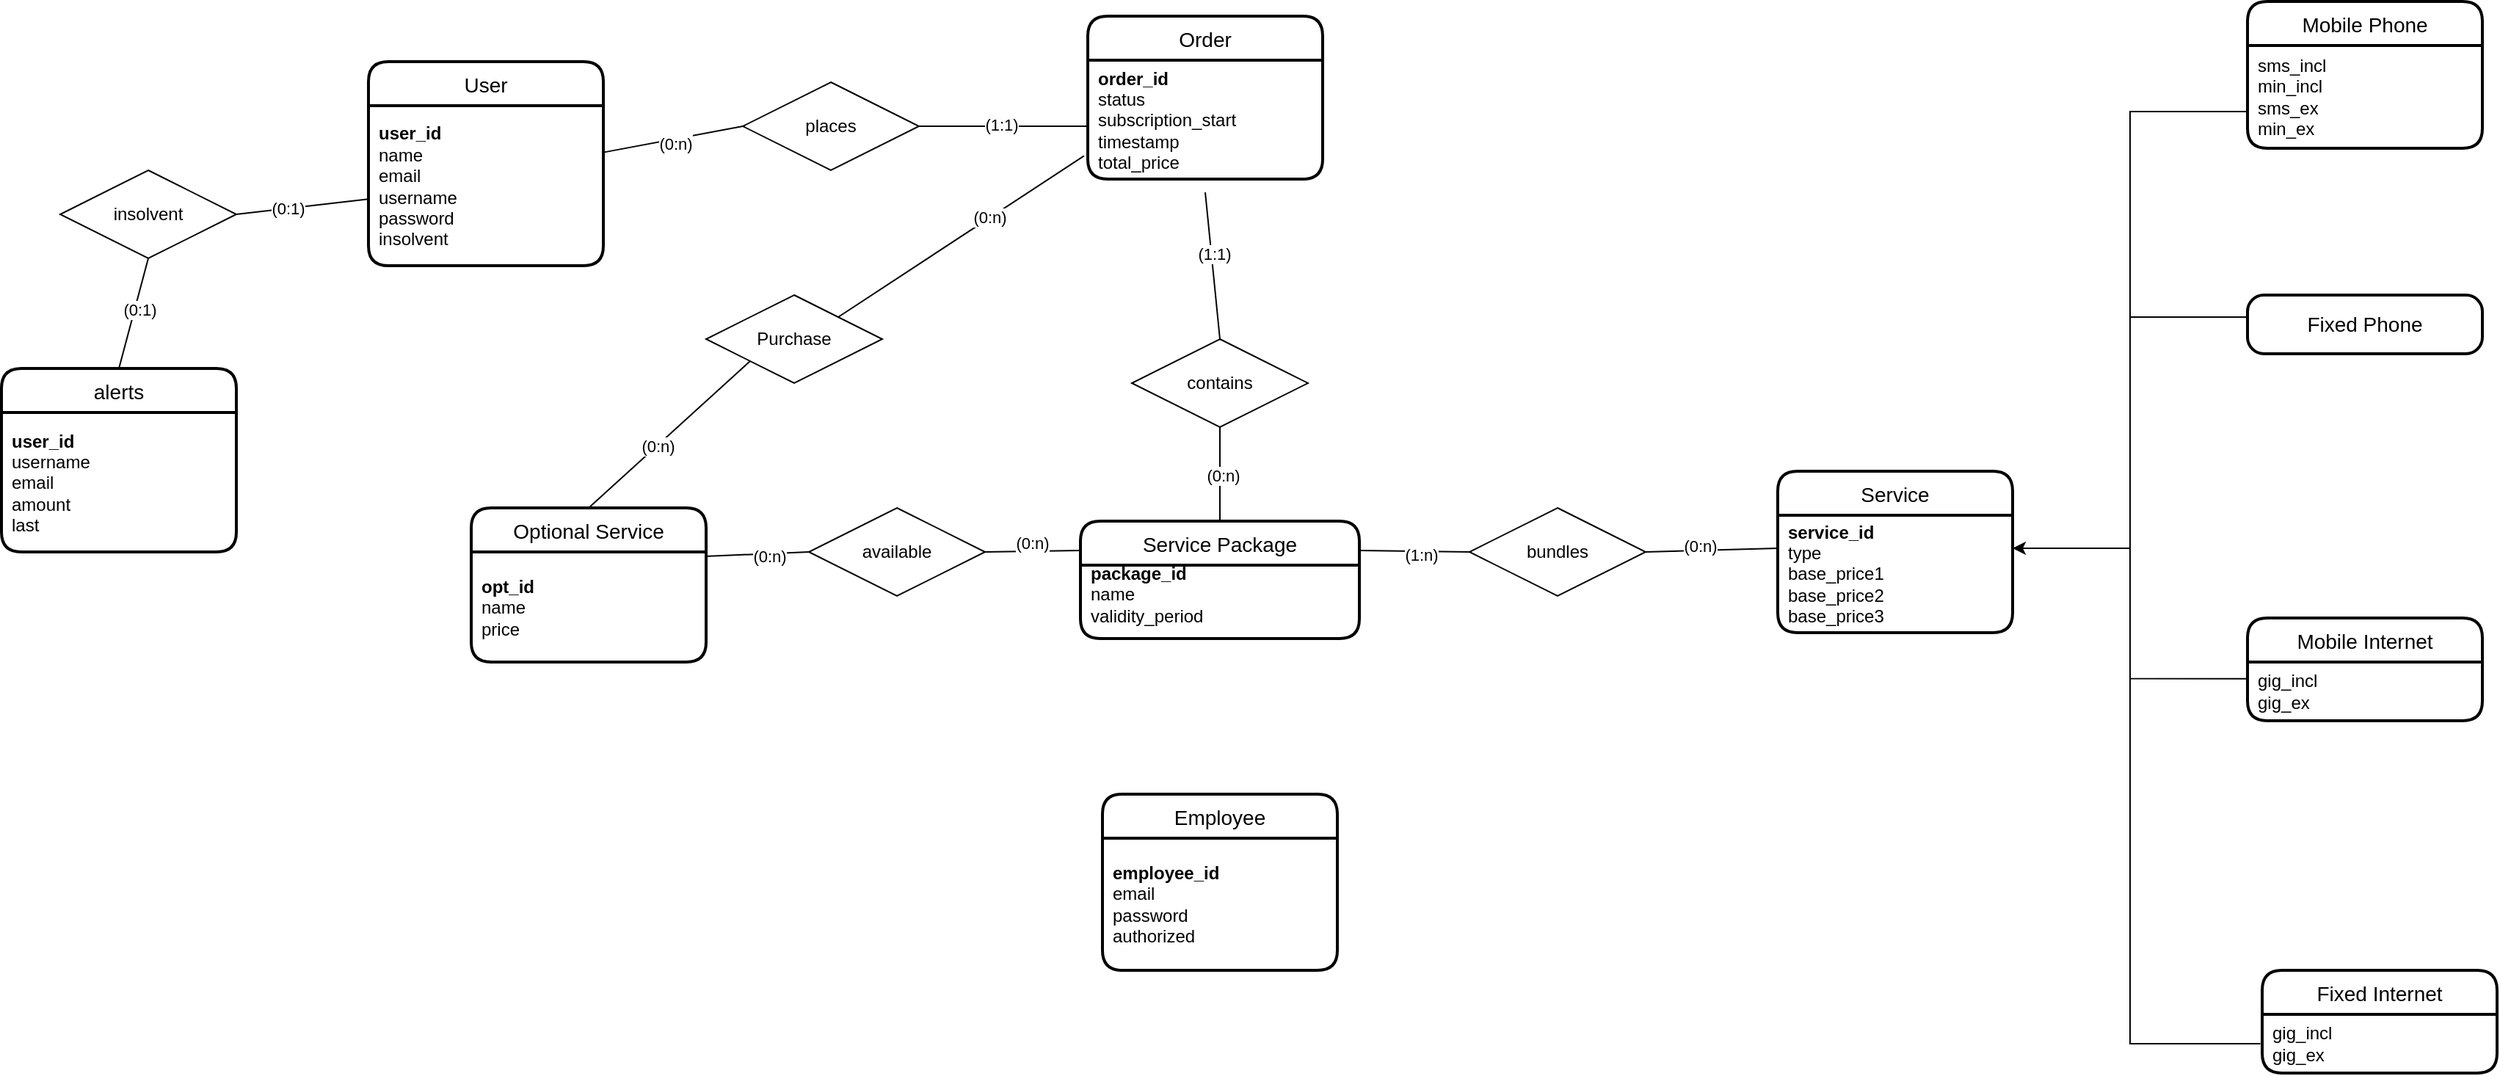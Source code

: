 <mxfile version="16.6.1" type="device"><diagram id="R2lEEEUBdFMjLlhIrx00" name="Page-1"><mxGraphModel dx="1550" dy="816" grid="1" gridSize="10" guides="1" tooltips="1" connect="1" arrows="1" fold="1" page="1" pageScale="1" pageWidth="850" pageHeight="1100" math="0" shadow="0" extFonts="Permanent Marker^https://fonts.googleapis.com/css?family=Permanent+Marker"><root><mxCell id="0"/><mxCell id="1" parent="0"/><mxCell id="_G4MBlrkE42JxyzQ9q7q-78" style="edgeStyle=none;rounded=0;orthogonalLoop=1;jettySize=auto;html=1;exitX=0;exitY=0.5;exitDx=0;exitDy=0;entryX=0.996;entryY=0.293;entryDx=0;entryDy=0;endArrow=none;endFill=0;strokeColor=default;entryPerimeter=0;" parent="1" source="_G4MBlrkE42JxyzQ9q7q-25" target="_G4MBlrkE42JxyzQ9q7q-95" edge="1"><mxGeometry relative="1" as="geometry"><mxPoint x="670" y="106" as="targetPoint"/></mxGeometry></mxCell><mxCell id="_G4MBlrkE42JxyzQ9q7q-110" value="(0:n)" style="edgeLabel;html=1;align=center;verticalAlign=middle;resizable=0;points=[];" parent="_G4MBlrkE42JxyzQ9q7q-78" vertex="1" connectable="0"><mxGeometry x="-0.014" y="3" relative="1" as="geometry"><mxPoint as="offset"/></mxGeometry></mxCell><mxCell id="_G4MBlrkE42JxyzQ9q7q-79" style="edgeStyle=none;rounded=0;orthogonalLoop=1;jettySize=auto;html=1;exitX=1;exitY=0.5;exitDx=0;exitDy=0;entryX=0;entryY=0.5;entryDx=0;entryDy=0;endArrow=none;endFill=0;strokeColor=default;" parent="1" source="_G4MBlrkE42JxyzQ9q7q-25" edge="1"><mxGeometry relative="1" as="geometry"><mxPoint x="1010" y="105" as="targetPoint"/></mxGeometry></mxCell><mxCell id="_G4MBlrkE42JxyzQ9q7q-111" value="(1:1)" style="edgeLabel;html=1;align=center;verticalAlign=middle;resizable=0;points=[];" parent="_G4MBlrkE42JxyzQ9q7q-79" vertex="1" connectable="0"><mxGeometry x="-0.038" y="1" relative="1" as="geometry"><mxPoint as="offset"/></mxGeometry></mxCell><mxCell id="_G4MBlrkE42JxyzQ9q7q-25" value="places" style="shape=rhombus;perimeter=rhombusPerimeter;whiteSpace=wrap;html=1;align=center;" parent="1" vertex="1"><mxGeometry x="775" y="75" width="120" height="60" as="geometry"/></mxCell><mxCell id="_G4MBlrkE42JxyzQ9q7q-81" style="edgeStyle=none;rounded=0;orthogonalLoop=1;jettySize=auto;html=1;exitX=0.5;exitY=1;exitDx=0;exitDy=0;entryX=0.5;entryY=0;entryDx=0;entryDy=0;endArrow=none;endFill=0;strokeColor=default;" parent="1" source="_G4MBlrkE42JxyzQ9q7q-29" target="_G4MBlrkE42JxyzQ9q7q-53" edge="1"><mxGeometry relative="1" as="geometry"/></mxCell><mxCell id="_G4MBlrkE42JxyzQ9q7q-113" value="&lt;div&gt;(0:n)&lt;/div&gt;" style="edgeLabel;html=1;align=center;verticalAlign=middle;resizable=0;points=[];" parent="_G4MBlrkE42JxyzQ9q7q-81" vertex="1" connectable="0"><mxGeometry x="0.028" y="2" relative="1" as="geometry"><mxPoint as="offset"/></mxGeometry></mxCell><mxCell id="_G4MBlrkE42JxyzQ9q7q-29" value="contains" style="shape=rhombus;perimeter=rhombusPerimeter;whiteSpace=wrap;html=1;align=center;" parent="1" vertex="1"><mxGeometry x="1040" y="250" width="120" height="60" as="geometry"/></mxCell><mxCell id="_G4MBlrkE42JxyzQ9q7q-51" value="Order" style="swimlane;childLayout=stackLayout;horizontal=1;startSize=30;horizontalStack=0;rounded=1;fontSize=14;fontStyle=0;strokeWidth=2;resizeParent=0;resizeLast=1;shadow=0;dashed=0;align=center;" parent="1" vertex="1"><mxGeometry x="1010" y="30" width="160" height="111" as="geometry"/></mxCell><mxCell id="_G4MBlrkE42JxyzQ9q7q-98" value="&lt;div&gt;&lt;b&gt;order_id&lt;/b&gt;&lt;/div&gt;&lt;div&gt;status&lt;/div&gt;&lt;div&gt;subscription_start&lt;/div&gt;&lt;div&gt;timestamp&lt;/div&gt;&lt;div&gt;total_price&lt;br&gt;&lt;/div&gt;" style="text;html=1;align=left;verticalAlign=middle;resizable=0;points=[];autosize=1;strokeColor=none;fillColor=none;spacingLeft=5;" parent="_G4MBlrkE42JxyzQ9q7q-51" vertex="1"><mxGeometry y="30" width="160" height="81" as="geometry"/></mxCell><mxCell id="_G4MBlrkE42JxyzQ9q7q-53" value="Service Package" style="swimlane;childLayout=stackLayout;horizontal=1;startSize=30;horizontalStack=0;rounded=1;fontSize=14;fontStyle=0;strokeWidth=2;resizeParent=0;resizeLast=1;shadow=0;dashed=0;align=center;" parent="1" vertex="1"><mxGeometry x="1005" y="374" width="190" height="80" as="geometry"/></mxCell><mxCell id="_G4MBlrkE42JxyzQ9q7q-99" value="&lt;div align=&quot;left&quot;&gt;&lt;b&gt;package_id&lt;/b&gt;&lt;/div&gt;&lt;div align=&quot;left&quot;&gt;name&lt;/div&gt;&lt;div align=&quot;left&quot;&gt;validity_period&lt;/div&gt;" style="text;html=1;align=left;verticalAlign=middle;resizable=0;points=[];autosize=1;strokeColor=none;fillColor=none;spacingLeft=5;" parent="_G4MBlrkE42JxyzQ9q7q-53" vertex="1"><mxGeometry y="30" width="190" height="40" as="geometry"/></mxCell><mxCell id="_G4MBlrkE42JxyzQ9q7q-54" value="&#xA;&#xA;" style="align=left;strokeColor=none;fillColor=none;spacingLeft=4;fontSize=12;verticalAlign=top;resizable=0;rotatable=0;part=1;" parent="_G4MBlrkE42JxyzQ9q7q-53" vertex="1"><mxGeometry y="70" width="190" height="10" as="geometry"/></mxCell><mxCell id="_G4MBlrkE42JxyzQ9q7q-55" value="Employee" style="swimlane;childLayout=stackLayout;horizontal=1;startSize=30;horizontalStack=0;rounded=1;fontSize=14;fontStyle=0;strokeWidth=2;resizeParent=0;resizeLast=1;shadow=0;dashed=0;align=center;" parent="1" vertex="1"><mxGeometry x="1020" y="560" width="160" height="120" as="geometry"/></mxCell><mxCell id="_G4MBlrkE42JxyzQ9q7q-102" value="&lt;div align=&quot;left&quot;&gt;&lt;b&gt;employee_id&lt;/b&gt;&lt;/div&gt;&lt;div align=&quot;left&quot;&gt;email&lt;/div&gt;&lt;div align=&quot;left&quot;&gt;password&lt;/div&gt;&lt;div align=&quot;left&quot;&gt;authorized&lt;br&gt;&lt;/div&gt;" style="text;html=1;align=left;verticalAlign=middle;resizable=0;points=[];autosize=1;strokeColor=none;fillColor=none;spacingLeft=5;" parent="_G4MBlrkE42JxyzQ9q7q-55" vertex="1"><mxGeometry y="30" width="160" height="90" as="geometry"/></mxCell><mxCell id="_G4MBlrkE42JxyzQ9q7q-57" value="Fixed Internet" style="swimlane;childLayout=stackLayout;horizontal=1;startSize=30;horizontalStack=0;rounded=1;fontSize=14;fontStyle=0;strokeWidth=2;resizeParent=0;resizeLast=1;shadow=0;dashed=0;align=center;" parent="1" vertex="1"><mxGeometry x="1810" y="680" width="160" height="70" as="geometry"/></mxCell><mxCell id="_G4MBlrkE42JxyzQ9q7q-108" value="&lt;div align=&quot;left&quot;&gt;gig_incl&lt;/div&gt;&lt;div align=&quot;left&quot;&gt;gig_ex&lt;br&gt;&lt;/div&gt;" style="text;html=1;align=left;verticalAlign=middle;resizable=0;points=[];autosize=1;strokeColor=none;fillColor=none;spacingLeft=5;" parent="_G4MBlrkE42JxyzQ9q7q-57" vertex="1"><mxGeometry y="30" width="160" height="40" as="geometry"/></mxCell><mxCell id="_G4MBlrkE42JxyzQ9q7q-59" value="Mobile Internet" style="swimlane;childLayout=stackLayout;horizontal=1;startSize=30;horizontalStack=0;rounded=1;fontSize=14;fontStyle=0;strokeWidth=2;resizeParent=0;resizeLast=1;shadow=0;dashed=0;align=center;spacingLeft=0;" parent="1" vertex="1"><mxGeometry x="1800" y="440" width="160" height="70" as="geometry"/></mxCell><mxCell id="_G4MBlrkE42JxyzQ9q7q-107" value="&lt;div align=&quot;left&quot;&gt;gig_incl&lt;/div&gt;&lt;div align=&quot;left&quot;&gt;gig_ex&lt;br&gt;&lt;/div&gt;" style="text;html=1;align=left;verticalAlign=middle;resizable=0;points=[];autosize=1;strokeColor=none;fillColor=none;spacingLeft=5;" parent="_G4MBlrkE42JxyzQ9q7q-59" vertex="1"><mxGeometry y="30" width="160" height="40" as="geometry"/></mxCell><mxCell id="_G4MBlrkE42JxyzQ9q7q-63" value="Mobile Phone" style="swimlane;childLayout=stackLayout;horizontal=1;startSize=30;horizontalStack=0;rounded=1;fontSize=14;fontStyle=0;strokeWidth=2;resizeParent=0;resizeLast=1;shadow=0;dashed=0;align=center;spacingLeft=0;" parent="1" vertex="1"><mxGeometry x="1800" y="20" width="160" height="100" as="geometry"/></mxCell><mxCell id="_G4MBlrkE42JxyzQ9q7q-105" value="&lt;div align=&quot;left&quot;&gt;sms_incl&lt;/div&gt;&lt;div align=&quot;left&quot;&gt;min_incl&lt;/div&gt;&lt;div align=&quot;left&quot;&gt;sms_ex&lt;/div&gt;&lt;div align=&quot;left&quot;&gt;min_ex&lt;br&gt;&lt;/div&gt;" style="text;html=1;align=left;verticalAlign=middle;resizable=0;points=[];autosize=1;strokeColor=none;fillColor=none;spacingLeft=5;" parent="_G4MBlrkE42JxyzQ9q7q-63" vertex="1"><mxGeometry y="30" width="160" height="70" as="geometry"/></mxCell><mxCell id="_G4MBlrkE42JxyzQ9q7q-65" value="Optional Service" style="swimlane;childLayout=stackLayout;horizontal=1;startSize=30;horizontalStack=0;rounded=1;fontSize=14;fontStyle=0;strokeWidth=2;resizeParent=0;resizeLast=1;shadow=0;dashed=0;align=center;" parent="1" vertex="1"><mxGeometry x="590" y="365" width="160" height="105" as="geometry"/></mxCell><mxCell id="_G4MBlrkE42JxyzQ9q7q-101" value="&lt;div align=&quot;left&quot;&gt;&lt;b&gt;opt_id&lt;/b&gt;&lt;/div&gt;&lt;div align=&quot;left&quot;&gt;name&lt;/div&gt;&lt;div align=&quot;left&quot;&gt;price&lt;/div&gt;" style="text;html=1;align=left;verticalAlign=middle;resizable=0;points=[];autosize=1;strokeColor=none;fillColor=none;spacingLeft=5;" parent="_G4MBlrkE42JxyzQ9q7q-65" vertex="1"><mxGeometry y="30" width="160" height="75" as="geometry"/></mxCell><mxCell id="_G4MBlrkE42JxyzQ9q7q-67" value="Service" style="swimlane;childLayout=stackLayout;horizontal=1;startSize=30;horizontalStack=0;rounded=1;fontSize=14;fontStyle=0;strokeWidth=2;resizeParent=0;resizeLast=1;shadow=0;dashed=0;align=center;" parent="1" vertex="1"><mxGeometry x="1480" y="340" width="160" height="110" as="geometry"/></mxCell><mxCell id="_G4MBlrkE42JxyzQ9q7q-100" value="&lt;div align=&quot;left&quot;&gt;&lt;b&gt;service_id&lt;/b&gt;&lt;/div&gt;&lt;div align=&quot;left&quot;&gt;type&lt;/div&gt;&lt;div align=&quot;left&quot;&gt;base_price1&lt;br&gt;&lt;/div&gt;&lt;div align=&quot;left&quot;&gt;base_price2&lt;/div&gt;&lt;div align=&quot;left&quot;&gt;base_price3&lt;br&gt;&lt;/div&gt;" style="text;html=1;align=left;verticalAlign=middle;resizable=0;points=[];autosize=1;strokeColor=none;fillColor=none;spacingLeft=5;" parent="_G4MBlrkE42JxyzQ9q7q-67" vertex="1"><mxGeometry y="30" width="160" height="80" as="geometry"/></mxCell><mxCell id="_G4MBlrkE42JxyzQ9q7q-80" style="edgeStyle=none;rounded=0;orthogonalLoop=1;jettySize=auto;html=1;exitX=0.5;exitY=1;exitDx=0;exitDy=0;entryX=0.5;entryY=0;entryDx=0;entryDy=0;endArrow=none;endFill=0;strokeColor=default;" parent="1" target="_G4MBlrkE42JxyzQ9q7q-29" edge="1"><mxGeometry relative="1" as="geometry"><mxPoint x="1090" y="150" as="sourcePoint"/></mxGeometry></mxCell><mxCell id="_G4MBlrkE42JxyzQ9q7q-112" value="(1:1)" style="edgeLabel;html=1;align=center;verticalAlign=middle;resizable=0;points=[];" parent="_G4MBlrkE42JxyzQ9q7q-80" vertex="1" connectable="0"><mxGeometry x="-0.158" y="2" relative="1" as="geometry"><mxPoint as="offset"/></mxGeometry></mxCell><mxCell id="_G4MBlrkE42JxyzQ9q7q-85" style="edgeStyle=none;rounded=0;orthogonalLoop=1;jettySize=auto;html=1;exitX=1;exitY=0.5;exitDx=0;exitDy=0;entryX=0;entryY=0.25;entryDx=0;entryDy=0;endArrow=none;endFill=0;strokeColor=default;" parent="1" source="_G4MBlrkE42JxyzQ9q7q-82" edge="1"><mxGeometry relative="1" as="geometry"><mxPoint x="1480" y="392.5" as="targetPoint"/></mxGeometry></mxCell><mxCell id="_G4MBlrkE42JxyzQ9q7q-116" value="(0:n)" style="edgeLabel;html=1;align=center;verticalAlign=middle;resizable=0;points=[];" parent="_G4MBlrkE42JxyzQ9q7q-85" vertex="1" connectable="0"><mxGeometry x="-0.18" y="3" relative="1" as="geometry"><mxPoint as="offset"/></mxGeometry></mxCell><mxCell id="_G4MBlrkE42JxyzQ9q7q-82" value="bundles" style="shape=rhombus;perimeter=rhombusPerimeter;whiteSpace=wrap;html=1;align=center;" parent="1" vertex="1"><mxGeometry x="1270" y="365" width="120" height="60" as="geometry"/></mxCell><mxCell id="_G4MBlrkE42JxyzQ9q7q-87" style="edgeStyle=none;rounded=0;orthogonalLoop=1;jettySize=auto;html=1;exitX=0;exitY=0.5;exitDx=0;exitDy=0;entryX=0.995;entryY=0.04;entryDx=0;entryDy=0;endArrow=none;endFill=0;strokeColor=default;entryPerimeter=0;" parent="1" source="_G4MBlrkE42JxyzQ9q7q-83" target="_G4MBlrkE42JxyzQ9q7q-101" edge="1"><mxGeometry relative="1" as="geometry"><mxPoint x="1480" y="725" as="targetPoint"/></mxGeometry></mxCell><mxCell id="_G4MBlrkE42JxyzQ9q7q-117" value="(0:n)" style="edgeLabel;html=1;align=center;verticalAlign=middle;resizable=0;points=[];" parent="_G4MBlrkE42JxyzQ9q7q-87" vertex="1" connectable="0"><mxGeometry x="-0.223" y="2" relative="1" as="geometry"><mxPoint as="offset"/></mxGeometry></mxCell><mxCell id="_G4MBlrkE42JxyzQ9q7q-83" value="available" style="shape=rhombus;perimeter=rhombusPerimeter;whiteSpace=wrap;html=1;align=center;" parent="1" vertex="1"><mxGeometry x="820" y="365" width="120" height="60" as="geometry"/></mxCell><mxCell id="_G4MBlrkE42JxyzQ9q7q-84" style="edgeStyle=none;rounded=0;orthogonalLoop=1;jettySize=auto;html=1;exitX=1;exitY=0.25;exitDx=0;exitDy=0;entryX=0;entryY=0.5;entryDx=0;entryDy=0;endArrow=none;endFill=0;strokeColor=default;" parent="1" source="_G4MBlrkE42JxyzQ9q7q-53" target="_G4MBlrkE42JxyzQ9q7q-82" edge="1"><mxGeometry relative="1" as="geometry"/></mxCell><mxCell id="_G4MBlrkE42JxyzQ9q7q-114" value="(1:n)" style="edgeLabel;html=1;align=center;verticalAlign=middle;resizable=0;points=[];" parent="_G4MBlrkE42JxyzQ9q7q-84" vertex="1" connectable="0"><mxGeometry x="0.086" y="-2" relative="1" as="geometry"><mxPoint x="1" as="offset"/></mxGeometry></mxCell><mxCell id="_G4MBlrkE42JxyzQ9q7q-86" style="edgeStyle=none;rounded=0;orthogonalLoop=1;jettySize=auto;html=1;exitX=0;exitY=0.25;exitDx=0;exitDy=0;entryX=1;entryY=0.5;entryDx=0;entryDy=0;endArrow=none;endFill=0;strokeColor=default;" parent="1" source="_G4MBlrkE42JxyzQ9q7q-53" target="_G4MBlrkE42JxyzQ9q7q-83" edge="1"><mxGeometry relative="1" as="geometry"/></mxCell><mxCell id="_G4MBlrkE42JxyzQ9q7q-115" value="(0:n)" style="edgeLabel;html=1;align=center;verticalAlign=middle;resizable=0;points=[];" parent="_G4MBlrkE42JxyzQ9q7q-86" vertex="1" connectable="0"><mxGeometry x="0.049" y="-6" relative="1" as="geometry"><mxPoint x="1" as="offset"/></mxGeometry></mxCell><mxCell id="_G4MBlrkE42JxyzQ9q7q-88" style="edgeStyle=orthogonalEdgeStyle;rounded=0;orthogonalLoop=1;jettySize=auto;html=1;exitX=1;exitY=0.25;exitDx=0;exitDy=0;entryX=0;entryY=0.5;entryDx=0;entryDy=0;endArrow=none;endFill=0;strokeColor=default;" parent="1" edge="1"><mxGeometry relative="1" as="geometry"><mxPoint x="1640" y="392.5" as="sourcePoint"/><mxPoint x="1800" y="95" as="targetPoint"/><Array as="points"><mxPoint x="1720" y="393"/><mxPoint x="1720" y="95"/></Array></mxGeometry></mxCell><mxCell id="_G4MBlrkE42JxyzQ9q7q-89" style="edgeStyle=orthogonalEdgeStyle;rounded=0;orthogonalLoop=1;jettySize=auto;html=1;exitX=1;exitY=0.25;exitDx=0;exitDy=0;entryX=0;entryY=0.5;entryDx=0;entryDy=0;endArrow=none;endFill=0;strokeColor=default;" parent="1" edge="1"><mxGeometry relative="1" as="geometry"><mxPoint x="1640" y="392.5" as="sourcePoint"/><mxPoint x="1800" y="235" as="targetPoint"/><Array as="points"><mxPoint x="1720" y="393"/><mxPoint x="1720" y="235"/></Array></mxGeometry></mxCell><mxCell id="_G4MBlrkE42JxyzQ9q7q-90" style="edgeStyle=orthogonalEdgeStyle;rounded=0;orthogonalLoop=1;jettySize=auto;html=1;exitX=1;exitY=0.25;exitDx=0;exitDy=0;entryX=-0.005;entryY=0.283;entryDx=0;entryDy=0;endArrow=none;endFill=0;strokeColor=default;entryPerimeter=0;" parent="1" target="_G4MBlrkE42JxyzQ9q7q-107" edge="1"><mxGeometry relative="1" as="geometry"><mxPoint x="1640" y="392.5" as="sourcePoint"/><mxPoint x="1800" y="515" as="targetPoint"/><Array as="points"><mxPoint x="1720" y="393"/><mxPoint x="1720" y="481"/></Array></mxGeometry></mxCell><mxCell id="_G4MBlrkE42JxyzQ9q7q-91" style="edgeStyle=orthogonalEdgeStyle;rounded=0;orthogonalLoop=1;jettySize=auto;html=1;exitX=1;exitY=0.25;exitDx=0;exitDy=0;entryX=-0.008;entryY=0.5;entryDx=0;entryDy=0;endArrow=none;endFill=0;strokeColor=default;startArrow=classic;startFill=1;entryPerimeter=0;" parent="1" target="_G4MBlrkE42JxyzQ9q7q-108" edge="1"><mxGeometry relative="1" as="geometry"><mxPoint x="1640" y="392.5" as="sourcePoint"/><mxPoint x="1810" y="755.0" as="targetPoint"/><Array as="points"><mxPoint x="1720" y="393"/><mxPoint x="1720" y="730"/></Array></mxGeometry></mxCell><mxCell id="_G4MBlrkE42JxyzQ9q7q-93" value="User" style="swimlane;childLayout=stackLayout;horizontal=1;startSize=30;horizontalStack=0;rounded=1;fontSize=14;fontStyle=0;strokeWidth=2;resizeParent=0;resizeLast=1;shadow=0;dashed=0;align=center;" parent="1" vertex="1"><mxGeometry x="520" y="61" width="160" height="139" as="geometry"/></mxCell><mxCell id="_G4MBlrkE42JxyzQ9q7q-95" value="&lt;div&gt;&lt;b&gt;user_id&lt;/b&gt;&lt;/div&gt;&lt;div&gt;name&lt;/div&gt;&lt;div&gt;email&lt;/div&gt;&lt;div&gt;username&lt;/div&gt;&lt;div&gt;password&lt;/div&gt;&lt;div&gt;insolvent&lt;br&gt;&lt;/div&gt;" style="text;html=1;align=left;verticalAlign=middle;resizable=0;points=[];autosize=1;strokeColor=none;fillColor=none;spacingLeft=5;" parent="_G4MBlrkE42JxyzQ9q7q-93" vertex="1"><mxGeometry y="30" width="160" height="109" as="geometry"/></mxCell><mxCell id="i77h7RYZ9ub6hFjkbI43-1" value="&lt;font style=&quot;font-size: 14px&quot;&gt;Fixed Phone&lt;br&gt;&lt;/font&gt;" style="rounded=1;arcSize=28;whiteSpace=wrap;html=1;align=center;strokeWidth=2;" parent="1" vertex="1"><mxGeometry x="1800" y="220" width="160" height="40" as="geometry"/></mxCell><mxCell id="C24dcn6RjzEYeenT5Cz5-3" value="Purchase" style="shape=rhombus;perimeter=rhombusPerimeter;whiteSpace=wrap;html=1;align=center;" parent="1" vertex="1"><mxGeometry x="750" y="220" width="120" height="60" as="geometry"/></mxCell><mxCell id="C24dcn6RjzEYeenT5Cz5-5" value="" style="endArrow=none;html=1;rounded=0;exitX=1;exitY=0;exitDx=0;exitDy=0;entryX=-0.016;entryY=0.805;entryDx=0;entryDy=0;entryPerimeter=0;" parent="1" source="C24dcn6RjzEYeenT5Cz5-3" target="_G4MBlrkE42JxyzQ9q7q-98" edge="1"><mxGeometry relative="1" as="geometry"><mxPoint x="860" y="210" as="sourcePoint"/><mxPoint x="1020" y="210" as="targetPoint"/></mxGeometry></mxCell><mxCell id="C24dcn6RjzEYeenT5Cz5-8" value="(0:n)" style="edgeLabel;html=1;align=center;verticalAlign=middle;resizable=0;points=[];" parent="C24dcn6RjzEYeenT5Cz5-5" vertex="1" connectable="0"><mxGeometry x="0.232" y="1" relative="1" as="geometry"><mxPoint as="offset"/></mxGeometry></mxCell><mxCell id="C24dcn6RjzEYeenT5Cz5-7" value="" style="endArrow=none;html=1;rounded=0;exitX=0;exitY=1;exitDx=0;exitDy=0;entryX=0.5;entryY=0;entryDx=0;entryDy=0;" parent="1" source="C24dcn6RjzEYeenT5Cz5-3" target="_G4MBlrkE42JxyzQ9q7q-65" edge="1"><mxGeometry relative="1" as="geometry"><mxPoint x="810" y="250" as="sourcePoint"/><mxPoint x="970" y="250" as="targetPoint"/></mxGeometry></mxCell><mxCell id="C24dcn6RjzEYeenT5Cz5-9" value="(0:n)" style="edgeLabel;html=1;align=center;verticalAlign=middle;resizable=0;points=[];" parent="C24dcn6RjzEYeenT5Cz5-7" vertex="1" connectable="0"><mxGeometry x="0.159" relative="1" as="geometry"><mxPoint as="offset"/></mxGeometry></mxCell><mxCell id="wLzDP7XZH2AYQbYKZ0ZM-5" style="rounded=0;orthogonalLoop=1;jettySize=auto;html=1;exitX=0.5;exitY=0;exitDx=0;exitDy=0;entryX=0.5;entryY=1;entryDx=0;entryDy=0;endArrow=none;endFill=0;" edge="1" parent="1" source="wLzDP7XZH2AYQbYKZ0ZM-1" target="wLzDP7XZH2AYQbYKZ0ZM-4"><mxGeometry relative="1" as="geometry"/></mxCell><mxCell id="wLzDP7XZH2AYQbYKZ0ZM-7" value="(0:1)" style="edgeLabel;html=1;align=center;verticalAlign=middle;resizable=0;points=[];" vertex="1" connectable="0" parent="wLzDP7XZH2AYQbYKZ0ZM-5"><mxGeometry x="0.388" relative="1" as="geometry"><mxPoint y="12" as="offset"/></mxGeometry></mxCell><mxCell id="wLzDP7XZH2AYQbYKZ0ZM-1" value="alerts" style="swimlane;childLayout=stackLayout;horizontal=1;startSize=30;horizontalStack=0;rounded=1;fontSize=14;fontStyle=0;strokeWidth=2;resizeParent=0;resizeLast=1;shadow=0;dashed=0;align=center;" vertex="1" parent="1"><mxGeometry x="270" y="270" width="160" height="125" as="geometry"/></mxCell><mxCell id="wLzDP7XZH2AYQbYKZ0ZM-2" value="&lt;div align=&quot;left&quot;&gt;&lt;b&gt;user_id&lt;/b&gt;&lt;/div&gt;&lt;div align=&quot;left&quot;&gt;username&lt;/div&gt;&lt;div align=&quot;left&quot;&gt;email&lt;/div&gt;&lt;div align=&quot;left&quot;&gt;amount&lt;/div&gt;&lt;div align=&quot;left&quot;&gt;last&lt;br&gt;&lt;/div&gt;" style="text;html=1;align=left;verticalAlign=middle;resizable=0;points=[];autosize=1;strokeColor=none;fillColor=none;spacingLeft=5;" vertex="1" parent="wLzDP7XZH2AYQbYKZ0ZM-1"><mxGeometry y="30" width="160" height="95" as="geometry"/></mxCell><mxCell id="wLzDP7XZH2AYQbYKZ0ZM-3" style="rounded=0;orthogonalLoop=1;jettySize=auto;html=1;entryX=1;entryY=0.5;entryDx=0;entryDy=0;endArrow=none;endFill=0;" edge="1" parent="1" source="_G4MBlrkE42JxyzQ9q7q-95" target="wLzDP7XZH2AYQbYKZ0ZM-4"><mxGeometry relative="1" as="geometry"><mxPoint x="420" y="140" as="targetPoint"/></mxGeometry></mxCell><mxCell id="wLzDP7XZH2AYQbYKZ0ZM-6" value="(0:1)" style="edgeLabel;html=1;align=center;verticalAlign=middle;resizable=0;points=[];" vertex="1" connectable="0" parent="wLzDP7XZH2AYQbYKZ0ZM-3"><mxGeometry x="0.222" relative="1" as="geometry"><mxPoint as="offset"/></mxGeometry></mxCell><mxCell id="wLzDP7XZH2AYQbYKZ0ZM-4" value="insolvent" style="shape=rhombus;perimeter=rhombusPerimeter;whiteSpace=wrap;html=1;align=center;" vertex="1" parent="1"><mxGeometry x="310" y="135" width="120" height="60" as="geometry"/></mxCell></root></mxGraphModel></diagram></mxfile>